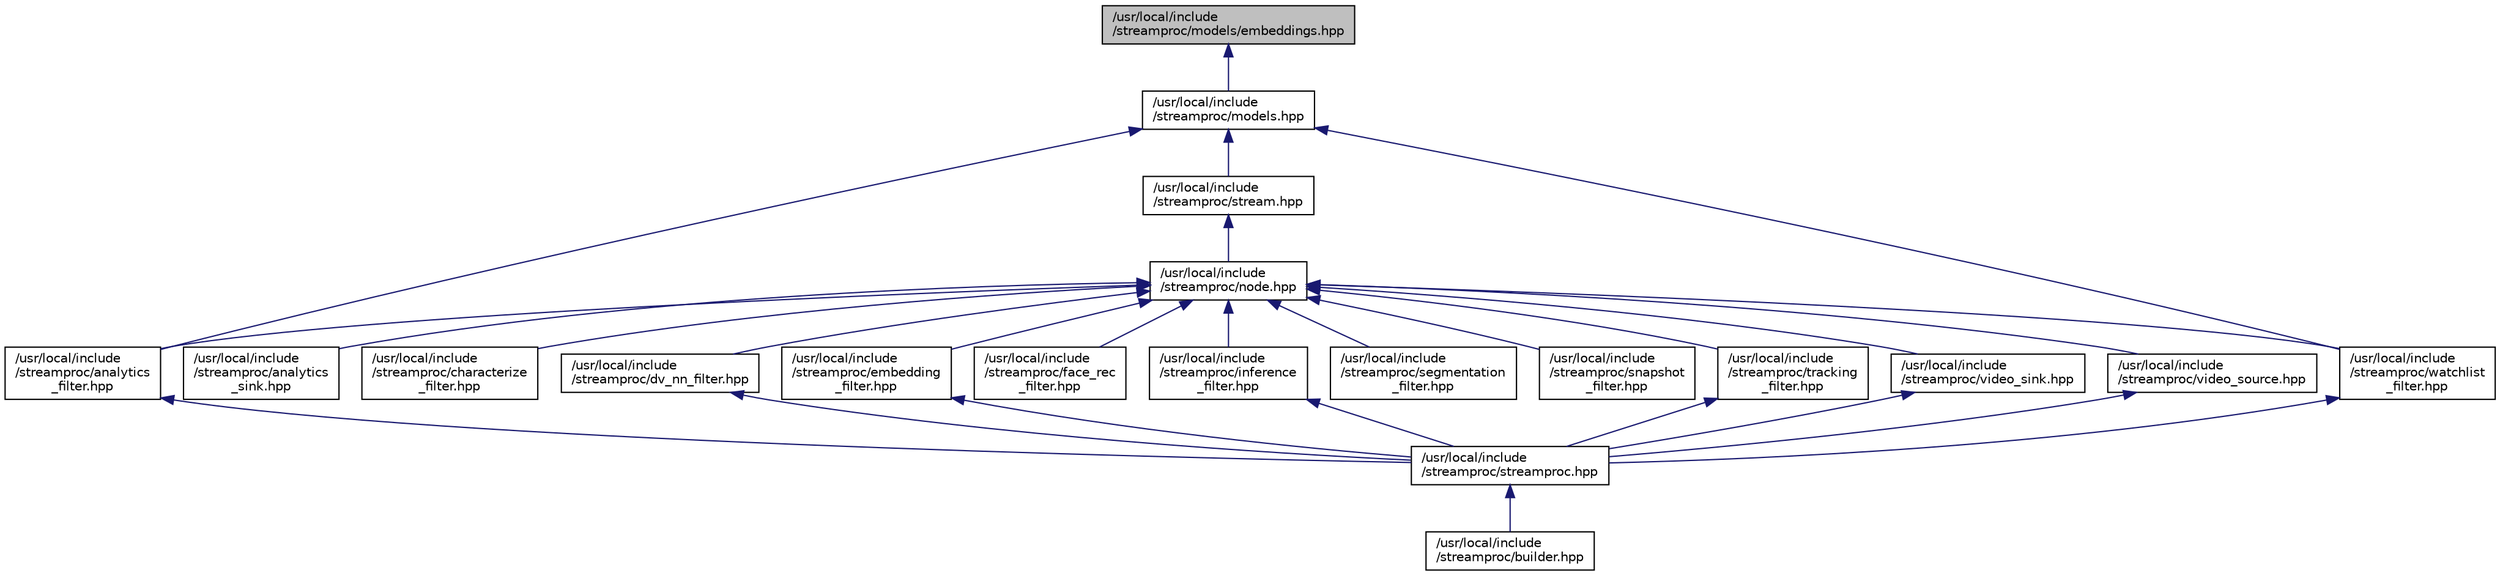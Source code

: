 digraph "/usr/local/include/streamproc/models/embeddings.hpp"
{
  edge [fontname="Helvetica",fontsize="10",labelfontname="Helvetica",labelfontsize="10"];
  node [fontname="Helvetica",fontsize="10",shape=record];
  Node2 [label="/usr/local/include\l/streamproc/models/embeddings.hpp",height=0.2,width=0.4,color="black", fillcolor="grey75", style="filled", fontcolor="black"];
  Node2 -> Node3 [dir="back",color="midnightblue",fontsize="10",style="solid",fontname="Helvetica"];
  Node3 [label="/usr/local/include\l/streamproc/models.hpp",height=0.2,width=0.4,color="black", fillcolor="white", style="filled",URL="$dc/d6b/streamproc_2models_8hpp.html"];
  Node3 -> Node4 [dir="back",color="midnightblue",fontsize="10",style="solid",fontname="Helvetica"];
  Node4 [label="/usr/local/include\l/streamproc/analytics\l_filter.hpp",height=0.2,width=0.4,color="black", fillcolor="white", style="filled",URL="$dd/d43/analytics__filter_8hpp.html"];
  Node4 -> Node5 [dir="back",color="midnightblue",fontsize="10",style="solid",fontname="Helvetica"];
  Node5 [label="/usr/local/include\l/streamproc/streamproc.hpp",height=0.2,width=0.4,color="black", fillcolor="white", style="filled",URL="$de/dc1/streamproc_8hpp.html"];
  Node5 -> Node6 [dir="back",color="midnightblue",fontsize="10",style="solid",fontname="Helvetica"];
  Node6 [label="/usr/local/include\l/streamproc/builder.hpp",height=0.2,width=0.4,color="black", fillcolor="white", style="filled",URL="$dc/dcd/builder_8hpp.html"];
  Node3 -> Node7 [dir="back",color="midnightblue",fontsize="10",style="solid",fontname="Helvetica"];
  Node7 [label="/usr/local/include\l/streamproc/stream.hpp",height=0.2,width=0.4,color="black", fillcolor="white", style="filled",URL="$d9/d0f/stream_8hpp.html"];
  Node7 -> Node8 [dir="back",color="midnightblue",fontsize="10",style="solid",fontname="Helvetica"];
  Node8 [label="/usr/local/include\l/streamproc/node.hpp",height=0.2,width=0.4,color="black", fillcolor="white", style="filled",URL="$d3/d09/node_8hpp.html"];
  Node8 -> Node4 [dir="back",color="midnightblue",fontsize="10",style="solid",fontname="Helvetica"];
  Node8 -> Node9 [dir="back",color="midnightblue",fontsize="10",style="solid",fontname="Helvetica"];
  Node9 [label="/usr/local/include\l/streamproc/analytics\l_sink.hpp",height=0.2,width=0.4,color="black", fillcolor="white", style="filled",URL="$d4/de6/analytics__sink_8hpp.html"];
  Node8 -> Node10 [dir="back",color="midnightblue",fontsize="10",style="solid",fontname="Helvetica"];
  Node10 [label="/usr/local/include\l/streamproc/characterize\l_filter.hpp",height=0.2,width=0.4,color="black", fillcolor="white", style="filled",URL="$d6/de5/characterize__filter_8hpp.html"];
  Node8 -> Node11 [dir="back",color="midnightblue",fontsize="10",style="solid",fontname="Helvetica"];
  Node11 [label="/usr/local/include\l/streamproc/dv_nn_filter.hpp",height=0.2,width=0.4,color="black", fillcolor="white", style="filled",URL="$df/dc0/dv__nn__filter_8hpp.html"];
  Node11 -> Node5 [dir="back",color="midnightblue",fontsize="10",style="solid",fontname="Helvetica"];
  Node8 -> Node12 [dir="back",color="midnightblue",fontsize="10",style="solid",fontname="Helvetica"];
  Node12 [label="/usr/local/include\l/streamproc/embedding\l_filter.hpp",height=0.2,width=0.4,color="black", fillcolor="white", style="filled",URL="$d7/daf/embedding__filter_8hpp.html"];
  Node12 -> Node5 [dir="back",color="midnightblue",fontsize="10",style="solid",fontname="Helvetica"];
  Node8 -> Node13 [dir="back",color="midnightblue",fontsize="10",style="solid",fontname="Helvetica"];
  Node13 [label="/usr/local/include\l/streamproc/face_rec\l_filter.hpp",height=0.2,width=0.4,color="black", fillcolor="white", style="filled",URL="$dc/db4/face__rec__filter_8hpp.html"];
  Node8 -> Node14 [dir="back",color="midnightblue",fontsize="10",style="solid",fontname="Helvetica"];
  Node14 [label="/usr/local/include\l/streamproc/inference\l_filter.hpp",height=0.2,width=0.4,color="black", fillcolor="white", style="filled",URL="$d6/d30/inference__filter_8hpp.html"];
  Node14 -> Node5 [dir="back",color="midnightblue",fontsize="10",style="solid",fontname="Helvetica"];
  Node8 -> Node15 [dir="back",color="midnightblue",fontsize="10",style="solid",fontname="Helvetica"];
  Node15 [label="/usr/local/include\l/streamproc/segmentation\l_filter.hpp",height=0.2,width=0.4,color="black", fillcolor="white", style="filled",URL="$d8/d7e/segmentation__filter_8hpp.html"];
  Node8 -> Node16 [dir="back",color="midnightblue",fontsize="10",style="solid",fontname="Helvetica"];
  Node16 [label="/usr/local/include\l/streamproc/snapshot\l_filter.hpp",height=0.2,width=0.4,color="black", fillcolor="white", style="filled",URL="$d1/db5/snapshot__filter_8hpp.html"];
  Node8 -> Node17 [dir="back",color="midnightblue",fontsize="10",style="solid",fontname="Helvetica"];
  Node17 [label="/usr/local/include\l/streamproc/tracking\l_filter.hpp",height=0.2,width=0.4,color="black", fillcolor="white", style="filled",URL="$d1/d2c/tracking__filter_8hpp.html"];
  Node17 -> Node5 [dir="back",color="midnightblue",fontsize="10",style="solid",fontname="Helvetica"];
  Node8 -> Node18 [dir="back",color="midnightblue",fontsize="10",style="solid",fontname="Helvetica"];
  Node18 [label="/usr/local/include\l/streamproc/video_sink.hpp",height=0.2,width=0.4,color="black", fillcolor="white", style="filled",URL="$da/d40/video__sink_8hpp.html"];
  Node18 -> Node5 [dir="back",color="midnightblue",fontsize="10",style="solid",fontname="Helvetica"];
  Node8 -> Node19 [dir="back",color="midnightblue",fontsize="10",style="solid",fontname="Helvetica"];
  Node19 [label="/usr/local/include\l/streamproc/video_source.hpp",height=0.2,width=0.4,color="black", fillcolor="white", style="filled",URL="$d6/d3d/video__source_8hpp.html"];
  Node19 -> Node5 [dir="back",color="midnightblue",fontsize="10",style="solid",fontname="Helvetica"];
  Node8 -> Node20 [dir="back",color="midnightblue",fontsize="10",style="solid",fontname="Helvetica"];
  Node20 [label="/usr/local/include\l/streamproc/watchlist\l_filter.hpp",height=0.2,width=0.4,color="black", fillcolor="white", style="filled",URL="$d6/dc3/watchlist__filter_8hpp.html"];
  Node20 -> Node5 [dir="back",color="midnightblue",fontsize="10",style="solid",fontname="Helvetica"];
  Node3 -> Node20 [dir="back",color="midnightblue",fontsize="10",style="solid",fontname="Helvetica"];
}
